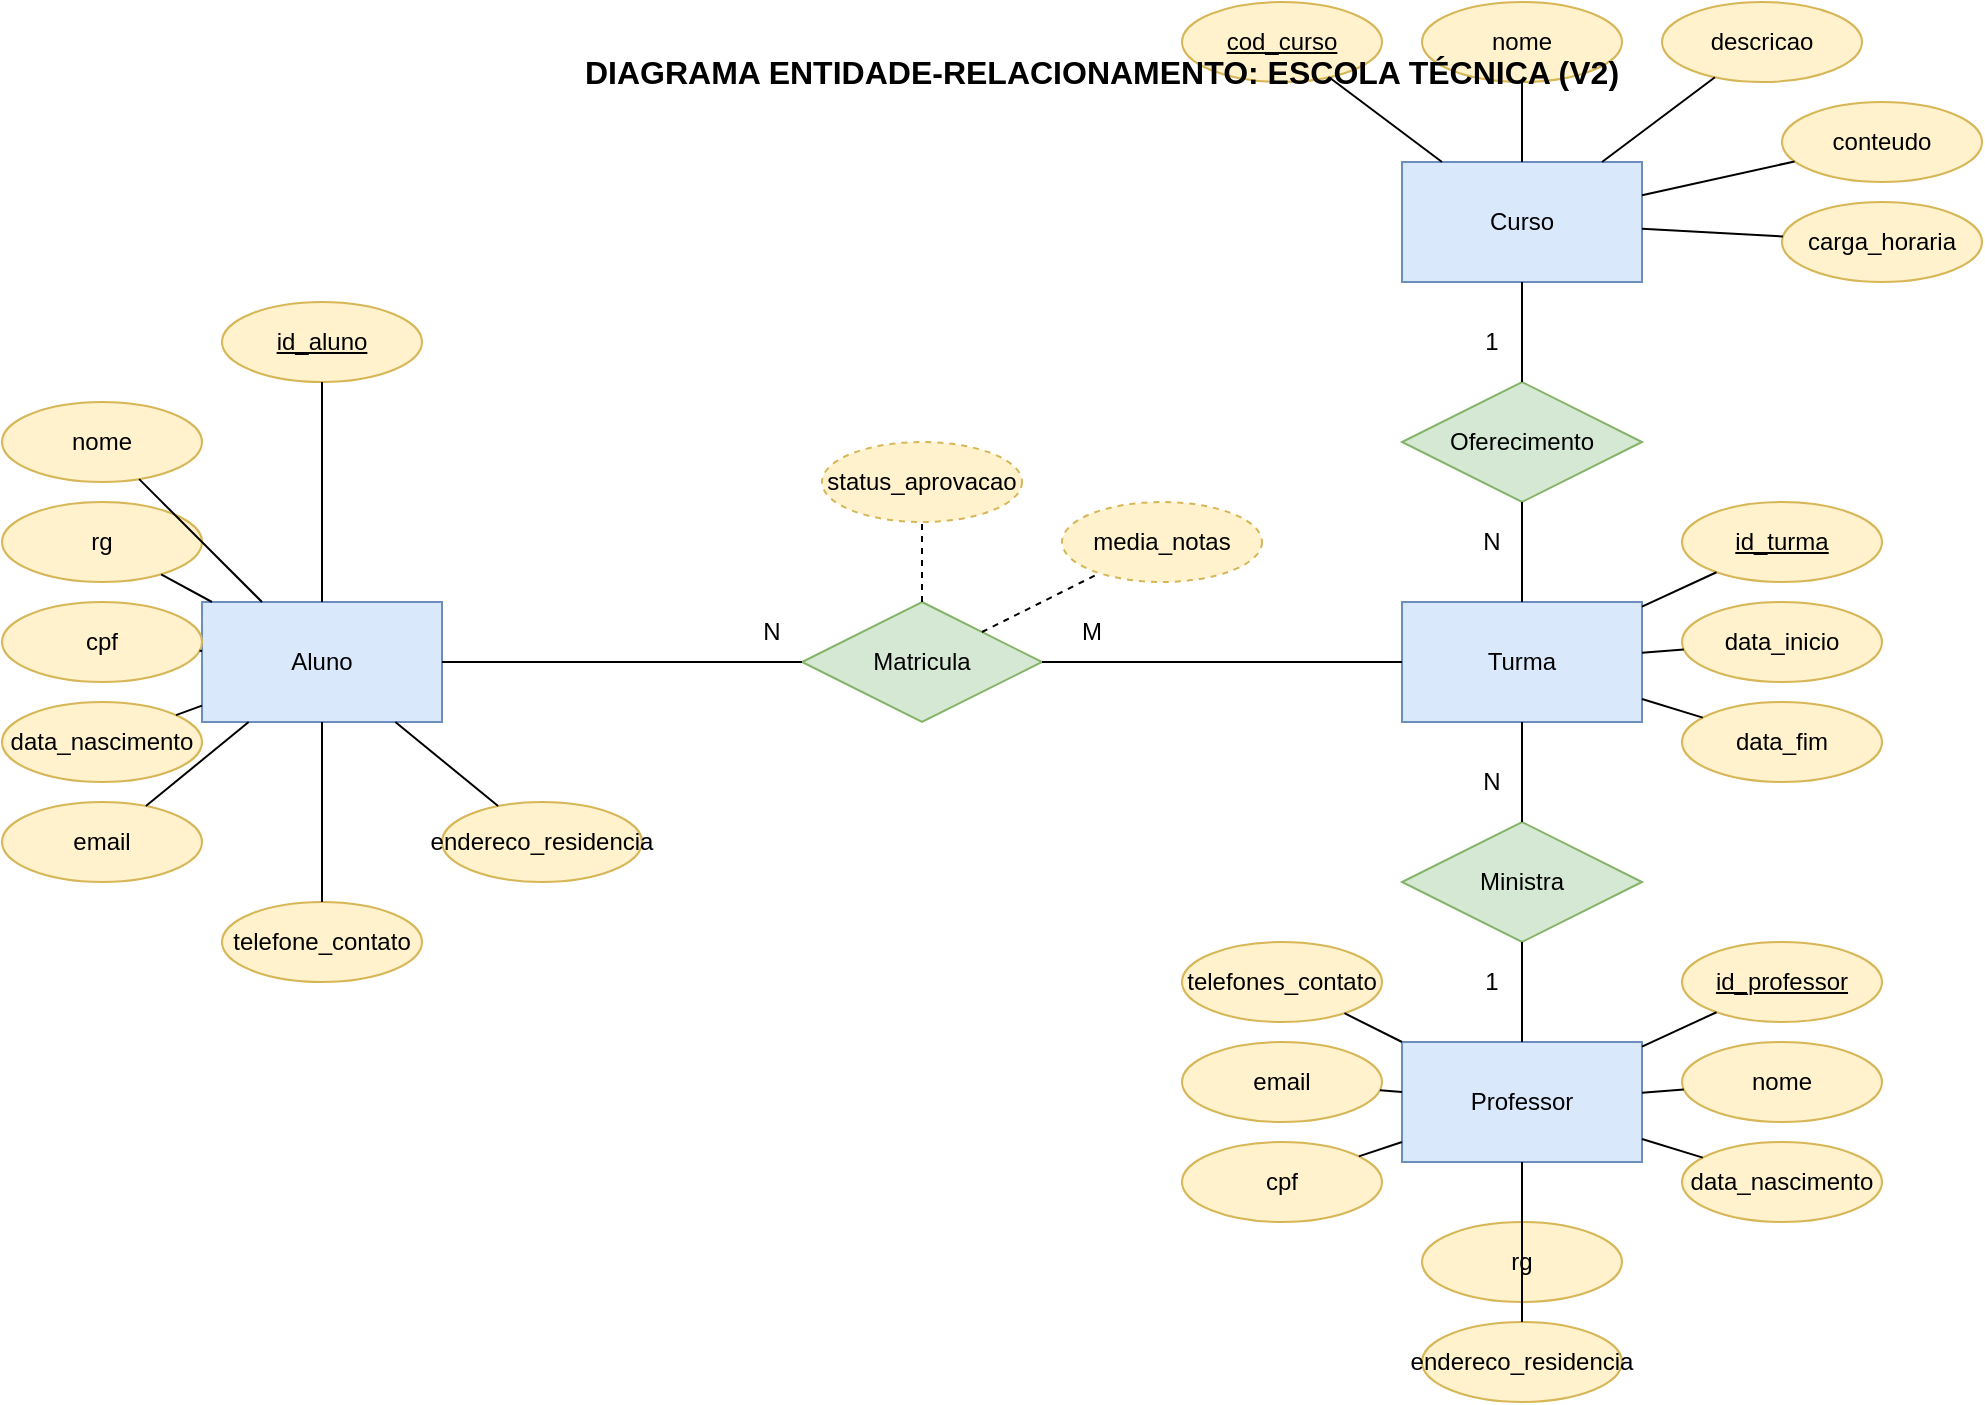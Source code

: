 <mxfile version="21.0.0" type="device">
  <diagram id="Escola_Tecnica_ER_V2" name="Modelo Conceitual - Escola Técnica V2">
    <mxGraphModel dx="1600" dy="900" grid="1" gridSize="10" guides="1" tooltips="1" connect="1" arrows="1" fold="1" page="1" pageScale="1" pageWidth="1169" pageHeight="827" math="0" shadow="0">
      <root>
        <mxCell id="0" />
        <mxCell id="1" parent="0" />

        <!-- Entidades -->
        <mxCell id="E1" value="Aluno" style="rounded=0;whiteSpace=wrap;html=1;fillColor=#dae8fc;strokeColor=#6c8ebf;" vertex="1" parent="1">
          <mxGeometry x="100" y="300" width="120" height="60" as="geometry" />
        </mxCell>
        <mxCell id="E2" value="Curso" style="rounded=0;whiteSpace=wrap;html=1;fillColor=#dae8fc;strokeColor=#6c8ebf;" vertex="1" parent="1">
          <mxGeometry x="700" y="80" width="120" height="60" as="geometry" />
        </mxCell>
        <mxCell id="E3" value="Turma" style="rounded=0;whiteSpace=wrap;html=1;fillColor=#dae8fc;strokeColor=#6c8ebf;" vertex="1" parent="1">
          <mxGeometry x="700" y="300" width="120" height="60" as="geometry" />
        </mxCell>
        <mxCell id="E4" value="Professor" style="rounded=0;whiteSpace=wrap;html=1;fillColor=#dae8fc;strokeColor=#6c8ebf;" vertex="1" parent="1">
          <mxGeometry x="700" y="520" width="120" height="60" as="geometry" />
        </mxCell>

        <!-- Atributos de Aluno -->
        <mxCell id="A1_1" value="id_aluno" style="ellipse;whiteSpace=wrap;html=1;fillColor=#fff2cc;strokeColor=#d6b656;fontStyle=4" vertex="1" parent="1">
          <mxGeometry x="110" y="150" width="100" height="40" as="geometry" />
        </mxCell>
        <mxCell id="A1_2" value="nome" style="ellipse;whiteSpace=wrap;html=1;fillColor=#fff2cc;strokeColor=#d6b656;" vertex="1" parent="1">
          <mxGeometry x="0" y="200" width="100" height="40" as="geometry" />
        </mxCell>
        <mxCell id="A1_3" value="rg" style="ellipse;whiteSpace=wrap;html=1;fillColor=#fff2cc;strokeColor=#d6b656;" vertex="1" parent="1">
          <mxGeometry x="0" y="250" width="100" height="40" as="geometry" />
        </mxCell>
        <mxCell id="A1_4" value="cpf" style="ellipse;whiteSpace=wrap;html=1;fillColor=#fff2cc;strokeColor=#d6b656;" vertex="1" parent="1">
          <mxGeometry x="0" y="300" width="100" height="40" as="geometry" />
        </mxCell>
        <mxCell id="A1_5" value="data_nascimento" style="ellipse;whiteSpace=wrap;html=1;fillColor=#fff2cc;strokeColor=#d6b656;" vertex="1" parent="1">
          <mxGeometry x="0" y="350" width="100" height="40" as="geometry" />
        </mxCell>
        <mxCell id="A1_6" value="email" style="ellipse;whiteSpace=wrap;html=1;fillColor=#fff2cc;strokeColor=#d6b656;" vertex="1" parent="1">
          <mxGeometry x="0" y="400" width="100" height="40" as="geometry" />
        </mxCell>
        <mxCell id="A1_7" value="telefone_contato" style="ellipse;whiteSpace=wrap;html=1;fillColor=#fff2cc;strokeColor=#d6b656;" vertex="1" parent="1">
          <mxGeometry x="110" y="450" width="100" height="40" as="geometry" />
        </mxCell>
        <mxCell id="A1_8" value="endereco_residencia" style="ellipse;whiteSpace=wrap;html=1;fillColor=#fff2cc;strokeColor=#d6b656;" vertex="1" parent="1">
          <mxGeometry x="220" y="400" width="100" height="40" as="geometry" />
        </mxCell>

        <!-- Conexões Atributos de Aluno -->
        <mxCell id="C_A1_1" value="" style="endArrow=none;html=1;rounded=0;" edge="1" parent="1" source="E1" target="A1_1">
          <mxGeometry relative="1" as="geometry"/>
        </mxCell>
        <mxCell id="C_A1_2" value="" style="endArrow=none;html=1;rounded=0;" edge="1" parent="1" source="E1" target="A1_2">
          <mxGeometry relative="1" as="geometry"/>
        </mxCell>
        <mxCell id="C_A1_3" value="" style="endArrow=none;html=1;rounded=0;" edge="1" parent="1" source="E1" target="A1_3">
          <mxGeometry relative="1" as="geometry"/>
        </mxCell>
        <mxCell id="C_A1_4" value="" style="endArrow=none;html=1;rounded=0;" edge="1" parent="1" source="E1" target="A1_4">
          <mxGeometry relative="1" as="geometry"/>
        </mxCell>
        <mxCell id="C_A1_5" value="" style="endArrow=none;html=1;rounded=0;" edge="1" parent="1" source="E1" target="A1_5">
          <mxGeometry relative="1" as="geometry"/>
        </mxCell>
        <mxCell id="C_A1_6" value="" style="endArrow=none;html=1;rounded=0;" edge="1" parent="1" source="E1" target="A1_6">
          <mxGeometry relative="1" as="geometry"/>
        </mxCell>
        <mxCell id="C_A1_7" value="" style="endArrow=none;html=1;rounded=0;" edge="1" parent="1" source="E1" target="A1_7">
          <mxGeometry relative="1" as="geometry"/>
        </mxCell>
        <mxCell id="C_A1_8" value="" style="endArrow=none;html=1;rounded=0;" edge="1" parent="1" source="E1" target="A1_8">
          <mxGeometry relative="1" as="geometry"/>
        </mxCell>

        <!-- Atributos de Curso -->
        <mxCell id="A2_1" value="cod_curso" style="ellipse;whiteSpace=wrap;html=1;fillColor=#fff2cc;strokeColor=#d6b656;fontStyle=4" vertex="1" parent="1">
          <mxGeometry x="590" y="0" width="100" height="40" as="geometry" />
        </mxCell>
        <mxCell id="A2_2" value="nome" style="ellipse;whiteSpace=wrap;html=1;fillColor=#fff2cc;strokeColor=#d6b656;" vertex="1" parent="1">
          <mxGeometry x="710" y="0" width="100" height="40" as="geometry" />
        </mxCell>
        <mxCell id="A2_3" value="descricao" style="ellipse;whiteSpace=wrap;html=1;fillColor=#fff2cc;strokeColor=#d6b656;" vertex="1" parent="1">
          <mxGeometry x="830" y="0" width="100" height="40" as="geometry" />
        </mxCell>
        <mxCell id="A2_4" value="conteudo" style="ellipse;whiteSpace=wrap;html=1;fillColor=#fff2cc;strokeColor=#d6b656;" vertex="1" parent="1">
          <mxGeometry x="890" y="50" width="100" height="40" as="geometry" />
        </mxCell>
        <mxCell id="A2_5" value="carga_horaria" style="ellipse;whiteSpace=wrap;html=1;fillColor=#fff2cc;strokeColor=#d6b656;" vertex="1" parent="1">
          <mxGeometry x="890" y="100" width="100" height="40" as="geometry" />
        </mxCell>

        <!-- Conexões Atributos de Curso -->
        <mxCell id="C_A2_1" value="" style="endArrow=none;html=1;rounded=0;" edge="1" parent="1" source="E2" target="A2_1">
          <mxGeometry relative="1" as="geometry"/>
        </mxCell>
        <mxCell id="C_A2_2" value="" style="endArrow=none;html=1;rounded=0;" edge="1" parent="1" source="E2" target="A2_2">
          <mxGeometry relative="1" as="geometry"/>
        </mxCell>
         <mxCell id="C_A2_3" value="" style="endArrow=none;html=1;rounded=0;" edge="1" parent="1" source="E2" target="A2_3">
          <mxGeometry relative="1" as="geometry"/>
        </mxCell>
         <mxCell id="C_A2_4" value="" style="endArrow=none;html=1;rounded=0;" edge="1" parent="1" source="E2" target="A2_4">
          <mxGeometry relative="1" as="geometry"/>
        </mxCell>
         <mxCell id="C_A2_5" value="" style="endArrow=none;html=1;rounded=0;" edge="1" parent="1" source="E2" target="A2_5">
          <mxGeometry relative="1" as="geometry"/>
        </mxCell>

        <!-- Atributos de Turma -->
        <mxCell id="A3_1" value="id_turma" style="ellipse;whiteSpace=wrap;html=1;fillColor=#fff2cc;strokeColor=#d6b656;fontStyle=4" vertex="1" parent="1">
          <mxGeometry x="840" y="250" width="100" height="40" as="geometry" />
        </mxCell>
        <mxCell id="A3_2" value="data_inicio" style="ellipse;whiteSpace=wrap;html=1;fillColor=#fff2cc;strokeColor=#d6b656;" vertex="1" parent="1">
          <mxGeometry x="840" y="300" width="100" height="40" as="geometry" />
        </mxCell>
        <mxCell id="A3_3" value="data_fim" style="ellipse;whiteSpace=wrap;html=1;fillColor=#fff2cc;strokeColor=#d6b656;" vertex="1" parent="1">
          <mxGeometry x="840" y="350" width="100" height="40" as="geometry" />
        </mxCell>

        <!-- Conexões Atributos de Turma -->
        <mxCell id="C_A3_1" value="" style="endArrow=none;html=1;rounded=0;" edge="1" parent="1" source="E3" target="A3_1">
          <mxGeometry relative="1" as="geometry"/>
        </mxCell>
        <mxCell id="C_A3_2" value="" style="endArrow=none;html=1;rounded=0;" edge="1" parent="1" source="E3" target="A3_2">
          <mxGeometry relative="1" as="geometry"/>
        </mxCell>
        <mxCell id="C_A3_3" value="" style="endArrow=none;html=1;rounded=0;" edge="1" parent="1" source="E3" target="A3_3">
          <mxGeometry relative="1" as="geometry"/>
        </mxCell>

        <!-- Atributos de Professor -->
        <mxCell id="A4_1" value="id_professor" style="ellipse;whiteSpace=wrap;html=1;fillColor=#fff2cc;strokeColor=#d6b656;fontStyle=4" vertex="1" parent="1">
          <mxGeometry x="840" y="470" width="100" height="40" as="geometry" />
        </mxCell>
        <mxCell id="A4_2" value="nome" style="ellipse;whiteSpace=wrap;html=1;fillColor=#fff2cc;strokeColor=#d6b656;" vertex="1" parent="1">
          <mxGeometry x="840" y="520" width="100" height="40" as="geometry" />
        </mxCell>
        <mxCell id="A4_3" value="data_nascimento" style="ellipse;whiteSpace=wrap;html=1;fillColor=#fff2cc;strokeColor=#d6b656;" vertex="1" parent="1">
          <mxGeometry x="840" y="570" width="100" height="40" as="geometry" />
        </mxCell>
        <mxCell id="A4_4" value="rg" style="ellipse;whiteSpace=wrap;html=1;fillColor=#fff2cc;strokeColor=#d6b656;" vertex="1" parent="1">
          <mxGeometry x="710" y="610" width="100" height="40" as="geometry" />
        </mxCell>
        <mxCell id="A4_5" value="cpf" style="ellipse;whiteSpace=wrap;html=1;fillColor=#fff2cc;strokeColor=#d6b656;" vertex="1" parent="1">
          <mxGeometry x="590" y="570" width="100" height="40" as="geometry" />
        </mxCell>
        <mxCell id="A4_6" value="email" style="ellipse;whiteSpace=wrap;html=1;fillColor=#fff2cc;strokeColor=#d6b656;" vertex="1" parent="1">
          <mxGeometry x="590" y="520" width="100" height="40" as="geometry" />
        </mxCell>
        <mxCell id="A4_7" value="telefones_contato" style="ellipse;whiteSpace=wrap;html=1;fillColor=#fff2cc;strokeColor=#d6b656;" vertex="1" parent="1">
          <mxGeometry x="590" y="470" width="100" height="40" as="geometry" />
        </mxCell>
        <mxCell id="A4_8" value="endereco_residencia" style="ellipse;whiteSpace=wrap;html=1;fillColor=#fff2cc;strokeColor=#d6b656;" vertex="1" parent="1">
          <mxGeometry x="710" y="660" width="100" height="40" as="geometry" />
        </mxCell>

        <!-- Conexões Atributos de Professor -->
         <mxCell id="C_A4_1" value="" style="endArrow=none;html=1;rounded=0;" edge="1" parent="1" source="E4" target="A4_1">
          <mxGeometry relative="1" as="geometry"/>
        </mxCell>
        <mxCell id="C_A4_2" value="" style="endArrow=none;html=1;rounded=0;" edge="1" parent="1" source="E4" target="A4_2">
          <mxGeometry relative="1" as="geometry"/>
        </mxCell>
        <mxCell id="C_A4_3" value="" style="endArrow=none;html=1;rounded=0;" edge="1" parent="1" source="E4" target="A4_3">
          <mxGeometry relative="1" as="geometry"/>
        </mxCell>
        <mxCell id="C_A4_4" value="" style="endArrow=none;html=1;rounded=0;" edge="1" parent="1" source="E4" target="A4_4">
          <mxGeometry relative="1" as="geometry"/>
        </mxCell>
        <mxCell id="C_A4_5" value="" style="endArrow=none;html=1;rounded=0;" edge="1" parent="1" source="E4" target="A4_5">
          <mxGeometry relative="1" as="geometry"/>
        </mxCell>
        <mxCell id="C_A4_6" value="" style="endArrow=none;html=1;rounded=0;" edge="1" parent="1" source="E4" target="A4_6">
          <mxGeometry relative="1" as="geometry"/>
        </mxCell>
        <mxCell id="C_A4_7" value="" style="endArrow=none;html=1;rounded=0;" edge="1" parent="1" source="E4" target="A4_7">
          <mxGeometry relative="1" as="geometry"/>
        </mxCell>
        <mxCell id="C_A4_8" value="" style="endArrow=none;html=1;rounded=0;" edge="1" parent="1" source="E4" target="A4_8">
          <mxGeometry relative="1" as="geometry"/>
        </mxCell>

        <!-- Relacionamentos -->
        <mxCell id="R1" value="Matricula" style="rhombus;whiteSpace=wrap;html=1;fillColor=#d5e8d4;strokeColor=#82b366;" vertex="1" parent="1">
          <mxGeometry x="400" y="300" width="120" height="60" as="geometry" />
        </mxCell>
        <mxCell id="R2" value="Oferecimento" style="rhombus;whiteSpace=wrap;html=1;fillColor=#d5e8d4;strokeColor=#82b366;" vertex="1" parent="1">
          <mxGeometry x="700" y="190" width="120" height="60" as="geometry" />
        </mxCell>
        <mxCell id="R3" value="Ministra" style="rhombus;whiteSpace=wrap;html=1;fillColor=#d5e8d4;strokeColor=#82b366;" vertex="1" parent="1">
          <mxGeometry x="700" y="410" width="120" height="60" as="geometry" />
        </mxCell>

        <!-- Atributos de Relacionamento Matricula -->
         <mxCell id="AR1_1" value="status_aprovacao" style="ellipse;whiteSpace=wrap;html=1;fillColor=#fff2cc;strokeColor=#d6b656;dashed=1;" vertex="1" parent="1">
          <mxGeometry x="410" y="220" width="100" height="40" as="geometry" />
        </mxCell>
        <mxCell id="AR1_2" value="media_notas" style="ellipse;whiteSpace=wrap;html=1;fillColor=#fff2cc;strokeColor=#d6b656;dashed=1;" vertex="1" parent="1">
          <mxGeometry x="530" y="250" width="100" height="40" as="geometry" />
        </mxCell>

        <!-- Conexões Atributos de Matricula -->
         <mxCell id="C_AR1_1" value="" style="endArrow=none;html=1;rounded=0;dashed=1;" edge="1" parent="1" source="R1" target="AR1_1">
            <mxGeometry relative="1" as="geometry"/>
        </mxCell>
        <mxCell id="C_AR1_2" value="" style="endArrow=none;html=1;rounded=0;dashed=1;" edge="1" parent="1" source="R1" target="AR1_2">
            <mxGeometry relative="1" as="geometry"/>
        </mxCell>

        <!-- Conexões Entidade-Relacionamento -->
        <mxCell id="C_E1_R1" value="" style="endArrow=none;html=1;rounded=0;" edge="1" parent="1" source="E1" target="R1">
          <mxGeometry relative="1" as="geometry"/>
        </mxCell>
        <mxCell id="Card_E1_R1" value="N" style="text;html=1;strokeColor=none;fillColor=none;align=center;verticalAlign=middle;whiteSpace=wrap;rounded=0;" vertex="1" parent="1">
          <mxGeometry x="370" y="305" width="30" height="20" as="geometry" />
        </mxCell>

        <mxCell id="C_R1_E3" value="" style="endArrow=none;html=1;rounded=0;" edge="1" parent="1" source="R1" target="E3">
          <mxGeometry relative="1" as="geometry"/>
        </mxCell>
         <mxCell id="Card_R1_E3" value="M" style="text;html=1;strokeColor=none;fillColor=none;align=center;verticalAlign=middle;whiteSpace=wrap;rounded=0;" vertex="1" parent="1">
          <mxGeometry x="530" y="305" width="30" height="20" as="geometry" />
        </mxCell>

        <mxCell id="C_E2_R2" value="" style="endArrow=none;html=1;rounded=0;" edge="1" parent="1" source="E2" target="R2">
          <mxGeometry relative="1" as="geometry"/>
        </mxCell>
        <mxCell id="Card_E2_R2" value="1" style="text;html=1;strokeColor=none;fillColor=none;align=center;verticalAlign=middle;whiteSpace=wrap;rounded=0;" vertex="1" parent="1">
          <mxGeometry x="730" y="160" width="30" height="20" as="geometry" />
        </mxCell>

        <mxCell id="C_R2_E3" value="" style="endArrow=none;html=1;rounded=0;" edge="1" parent="1" source="R2" target="E3">
          <mxGeometry relative="1" as="geometry"/>
        </mxCell>
        <mxCell id="Card_R2_E3" value="N" style="text;html=1;strokeColor=none;fillColor=none;align=center;verticalAlign=middle;whiteSpace=wrap;rounded=0;" vertex="1" parent="1">
          <mxGeometry x="730" y="260" width="30" height="20" as="geometry" />
        </mxCell>


        <mxCell id="C_E4_R3" value="" style="endArrow=none;html=1;rounded=0;" edge="1" parent="1" source="E4" target="R3">
          <mxGeometry relative="1" as="geometry"/>
        </mxCell>
         <mxCell id="Card_E4_R3" value="1" style="text;html=1;strokeColor=none;fillColor=none;align=center;verticalAlign=middle;whiteSpace=wrap;rounded=0;" vertex="1" parent="1">
          <mxGeometry x="730" y="480" width="30" height="20" as="geometry" />
        </mxCell>

        <mxCell id="C_R3_E3" value="" style="endArrow=none;html=1;rounded=0;" edge="1" parent="1" source="R3" target="E3">
          <mxGeometry relative="1" as="geometry"/>
        </mxCell>
        <mxCell id="Card_R3_E3" value="N" style="text;html=1;strokeColor=none;fillColor=none;align=center;verticalAlign=middle;whiteSpace=wrap;rounded=0;" vertex="1" parent="1">
          <mxGeometry x="730" y="380" width="30" height="20" as="geometry" />
        </mxCell>

        <!-- Título do Diagrama -->
        <mxCell id="Title" value="DIAGRAMA ENTIDADE-RELACIONAMENTO: ESCOLA TÉCNICA (V2)" style="text;html=1;strokeColor=none;fillColor=none;align=center;verticalAlign=middle;whiteSpace=wrap;rounded=0;fontSize=16;fontStyle=1" vertex="1" parent="1">
          <mxGeometry x="250" y="20" width="600" height="30" as="geometry" />
        </mxCell>

      </root>
    </mxGraphModel>
  </diagram>
</mxfile>
